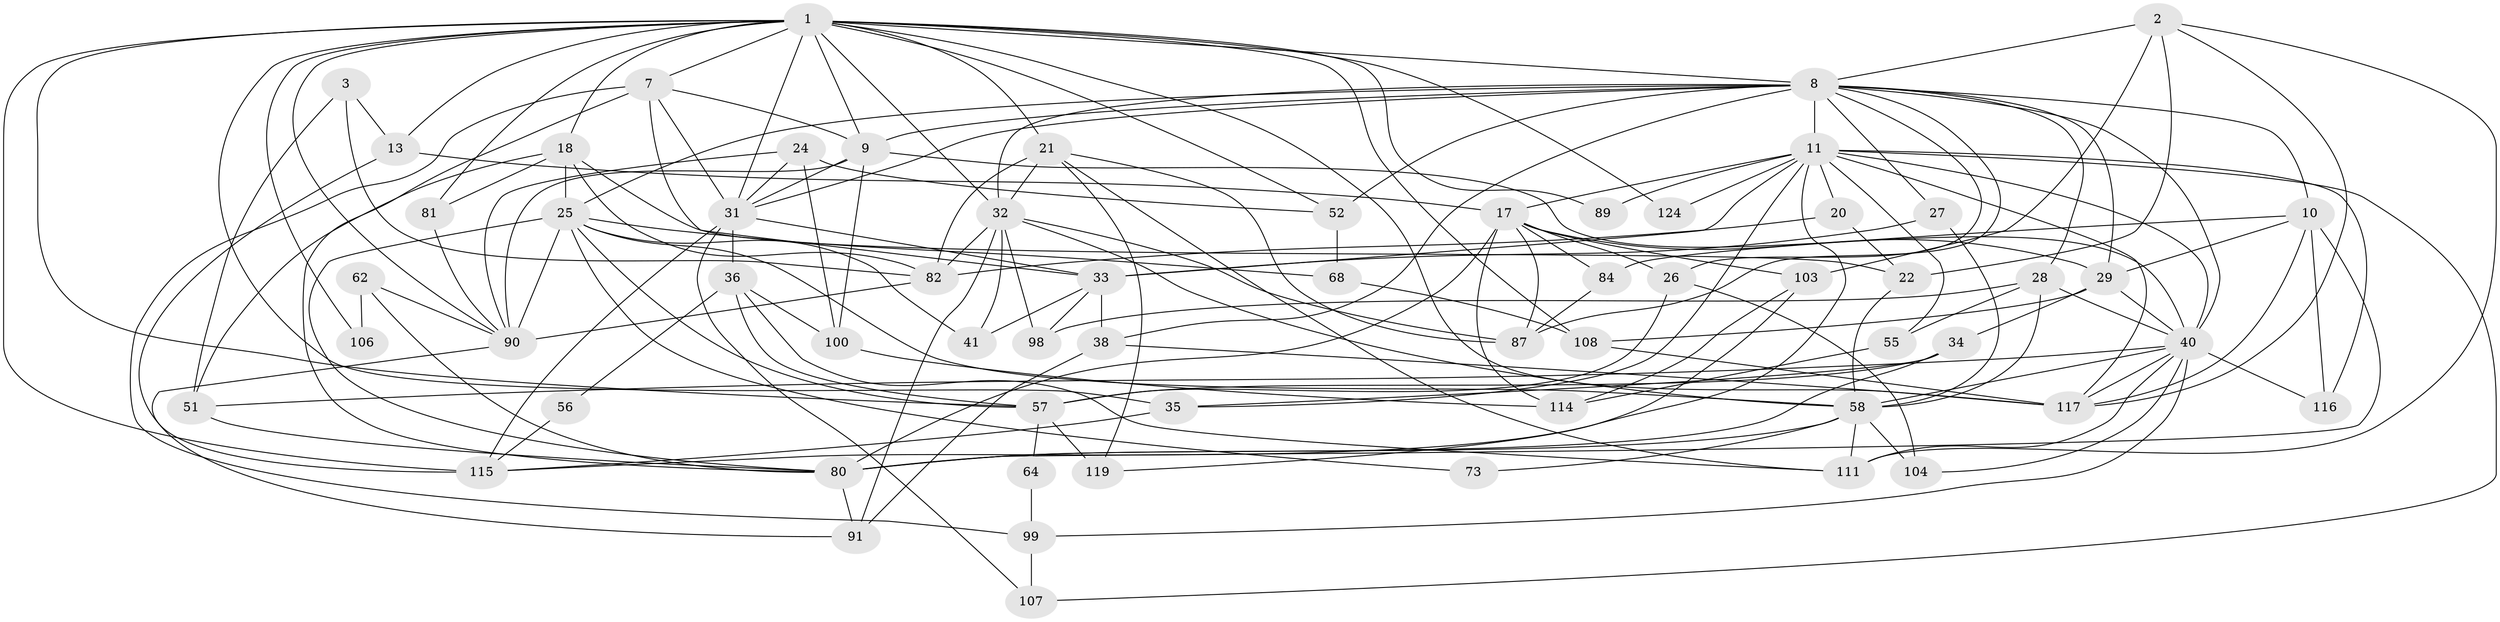 // original degree distribution, {2: 0.12903225806451613, 5: 0.16129032258064516, 4: 0.2903225806451613, 3: 0.27419354838709675, 6: 0.08064516129032258, 8: 0.016129032258064516, 7: 0.04838709677419355}
// Generated by graph-tools (version 1.1) at 2025/15/03/09/25 04:15:00]
// undirected, 62 vertices, 166 edges
graph export_dot {
graph [start="1"]
  node [color=gray90,style=filled];
  1 [super="+16+5"];
  2 [super="+4+71"];
  3 [super="+6"];
  7 [super="+59"];
  8 [super="+14+70"];
  9 [super="+19"];
  10 [super="+46+72+49"];
  11 [super="+23"];
  13;
  17 [super="+42+48"];
  18 [super="+44"];
  20 [super="+79"];
  21 [super="+110+76"];
  22 [super="+39"];
  24;
  25 [super="+47+37"];
  26;
  27;
  28;
  29 [super="+60"];
  31 [super="+54+77"];
  32 [super="+65+120"];
  33 [super="+95+109"];
  34;
  35 [super="+45"];
  36 [super="+75"];
  38 [super="+102"];
  40 [super="+50+66+121"];
  41;
  51;
  52 [super="+85"];
  55;
  56;
  57 [super="+86"];
  58 [super="+69+78"];
  62;
  64;
  68 [super="+93"];
  73;
  80 [super="+118+94"];
  81;
  82 [super="+88"];
  84;
  87;
  89;
  90 [super="+92"];
  91;
  98;
  99;
  100;
  103;
  104;
  106;
  107;
  108;
  111;
  114;
  115;
  116;
  117;
  119;
  124;
  1 -- 13;
  1 -- 81;
  1 -- 115 [weight=2];
  1 -- 117;
  1 -- 124 [weight=2];
  1 -- 32 [weight=2];
  1 -- 9;
  1 -- 7;
  1 -- 18;
  1 -- 21;
  1 -- 89;
  1 -- 90;
  1 -- 35;
  1 -- 106;
  1 -- 108;
  1 -- 52;
  1 -- 57 [weight=2];
  1 -- 31;
  1 -- 8 [weight=2];
  2 -- 103;
  2 -- 22;
  2 -- 117;
  2 -- 111;
  2 -- 8;
  3 -- 82;
  3 -- 51;
  3 -- 13;
  7 -- 80;
  7 -- 33 [weight=2];
  7 -- 99;
  7 -- 9;
  7 -- 31;
  8 -- 32;
  8 -- 38 [weight=2];
  8 -- 9;
  8 -- 11;
  8 -- 40 [weight=2];
  8 -- 52 [weight=2];
  8 -- 26;
  8 -- 28;
  8 -- 87;
  8 -- 25;
  8 -- 27;
  8 -- 10 [weight=2];
  8 -- 31;
  8 -- 29;
  9 -- 31;
  9 -- 90;
  9 -- 40;
  9 -- 100;
  10 -- 116;
  10 -- 80 [weight=2];
  10 -- 84;
  10 -- 117;
  10 -- 29;
  11 -- 17;
  11 -- 35;
  11 -- 40 [weight=2];
  11 -- 107;
  11 -- 115;
  11 -- 20;
  11 -- 116;
  11 -- 117;
  11 -- 55;
  11 -- 89;
  11 -- 124 [weight=2];
  11 -- 33;
  13 -- 115;
  13 -- 17 [weight=2];
  17 -- 26;
  17 -- 87;
  17 -- 114;
  17 -- 84;
  17 -- 103;
  17 -- 80;
  17 -- 29;
  18 -- 51;
  18 -- 81;
  18 -- 82;
  18 -- 22;
  18 -- 25 [weight=2];
  20 -- 22;
  20 -- 82;
  21 -- 32;
  21 -- 119;
  21 -- 87;
  21 -- 82 [weight=3];
  21 -- 111;
  22 -- 58;
  24 -- 100;
  24 -- 31;
  24 -- 90;
  24 -- 52;
  25 -- 73;
  25 -- 90;
  25 -- 41;
  25 -- 57;
  25 -- 80;
  25 -- 58;
  25 -- 68;
  26 -- 57;
  26 -- 104;
  27 -- 58;
  27 -- 33;
  28 -- 40;
  28 -- 55;
  28 -- 98;
  28 -- 58;
  29 -- 40;
  29 -- 34;
  29 -- 108;
  31 -- 36;
  31 -- 107;
  31 -- 33;
  31 -- 115;
  32 -- 82;
  32 -- 87;
  32 -- 41;
  32 -- 58;
  32 -- 98;
  32 -- 91;
  33 -- 98;
  33 -- 41;
  33 -- 38;
  34 -- 35;
  34 -- 57;
  34 -- 80;
  35 -- 115;
  36 -- 100;
  36 -- 56;
  36 -- 57 [weight=2];
  36 -- 111;
  38 -- 91;
  38 -- 117;
  40 -- 116;
  40 -- 99;
  40 -- 51;
  40 -- 104;
  40 -- 117;
  40 -- 111;
  40 -- 58;
  51 -- 80;
  52 -- 68;
  55 -- 114;
  56 -- 115;
  57 -- 119;
  57 -- 64;
  58 -- 104;
  58 -- 73;
  58 -- 111;
  58 -- 80;
  62 -- 90;
  62 -- 106;
  62 -- 80;
  64 -- 99;
  68 -- 108;
  80 -- 91;
  81 -- 90;
  82 -- 90;
  84 -- 87;
  90 -- 91;
  99 -- 107;
  100 -- 114;
  103 -- 114;
  103 -- 119;
  108 -- 117;
}
